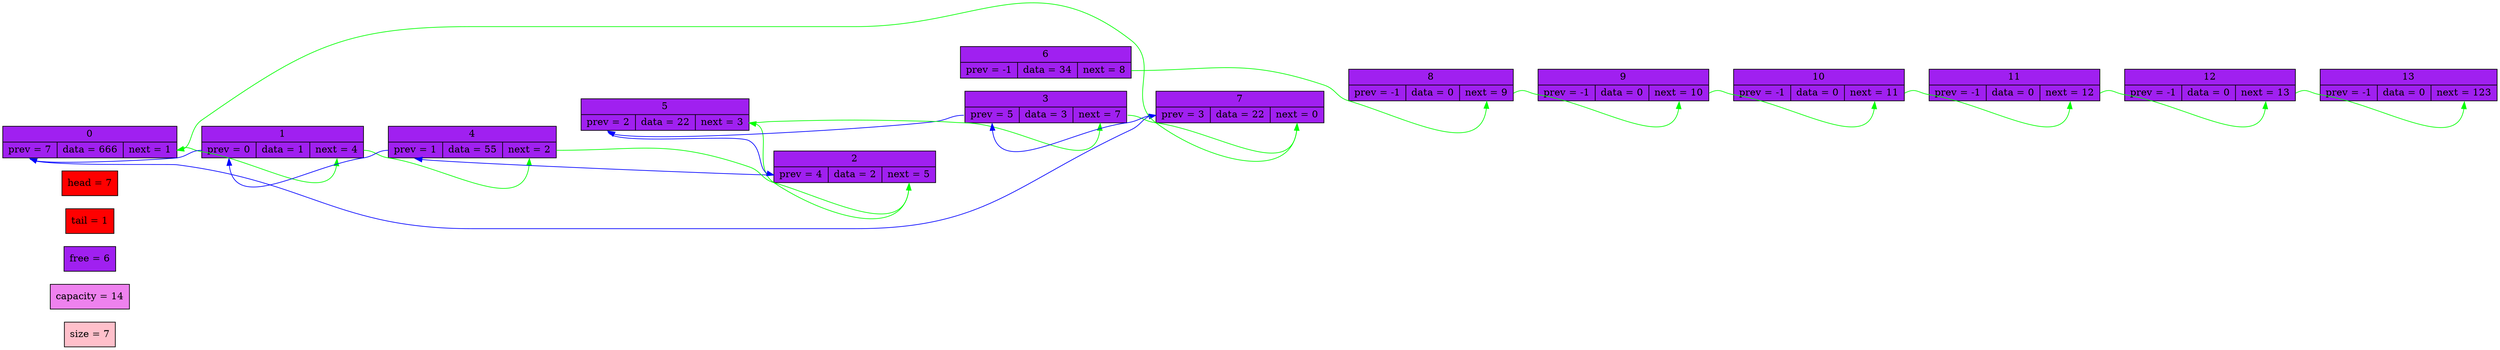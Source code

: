 digraph G                                                                               
{                                                                                       
   rankdir = LR;                                                                        
   node [style = "filled", shape = record, color = "black"];       
   size [fillcolor = "pink", label = "size = 7"];                                  
   capacity [fillcolor = "violet", label = "capacity = 14"];                        
   free [fillcolor = "purple", label = "free = 6"];                                
   tail [fillcolor = "red", label = "tail = 1"];                                   
   head [fillcolor = "red", label = "head = 7"];                                   
    node0 [fillcolor = "purple", label = " 0 | { <prev> prev = 7 |data = 666| <next> next = 1}"];      
    node1 [fillcolor = "purple", label = " 1 | { <prev> prev = 0 |data = 1| <next> next = 4}"];      
    node2 [fillcolor = "purple", label = " 2 | { <prev> prev = 4 |data = 2| <next> next = 5}"];      
    node3 [fillcolor = "purple", label = " 3 | { <prev> prev = 5 |data = 3| <next> next = 7}"];      
    node4 [fillcolor = "purple", label = " 4 | { <prev> prev = 1 |data = 55| <next> next = 2}"];      
    node5 [fillcolor = "purple", label = " 5 | { <prev> prev = 2 |data = 22| <next> next = 3}"];      
    node6 [fillcolor = "purple", label = " 6 | { <prev> prev = -1 |data = 34| <next> next = 8}"];      
    node7 [fillcolor = "purple", label = " 7 | { <prev> prev = 3 |data = 22| <next> next = 0}"];      
    node8 [fillcolor = "purple", label = " 8 | { <prev> prev = -1 |data = 0| <next> next = 9}"];      
    node9 [fillcolor = "purple", label = " 9 | { <prev> prev = -1 |data = 0| <next> next = 10}"];      
    node10 [fillcolor = "purple", label = " 10 | { <prev> prev = -1 |data = 0| <next> next = 11}"];      
    node11 [fillcolor = "purple", label = " 11 | { <prev> prev = -1 |data = 0| <next> next = 12}"];      
    node12 [fillcolor = "purple", label = " 12 | { <prev> prev = -1 |data = 0| <next> next = 13}"];      
    node13 [fillcolor = "purple", label = " 13 | { <prev> prev = -1 |data = 0| <next> next = 123}"];      
   edge [style = invis, constraint = true];
    node0: <next> -> node1: <next>;
    node1: <next> -> node2: <next>;
    node2: <next> -> node3: <next>;
    node3: <next> -> node4: <next>;
    node4: <next> -> node5: <next>;
    node5: <next> -> node6: <next>;
    node6: <next> -> node7: <next>;
    node7: <next> -> node8: <next>;
    node8: <next> -> node9: <next>;
    node9: <next> -> node10: <next>;
    node10: <next> -> node11: <next>;
    node11: <next> -> node12: <next>;
    node12: <next> -> node13: <next>;
   edge [color = "green", constraint = true, style = solid];
    node0: <next> -> node1: <next>;
    node1: <next> -> node4: <next>;
    node2: <next> -> node5: <next>;
    node3: <next> -> node7: <next>;
    node4: <next> -> node2: <next>;
    node5: <next> -> node3: <next>;
    node6: <next> -> node8: <next>;
    node7: <next> -> node0: <next>;
    node8: <next> -> node9: <next>;
    node9: <next> -> node10: <next>;
    node10: <next> -> node11: <next>;
    node11: <next> -> node12: <next>;
    node12: <next> -> node13: <next>;
   edge [color = "blue", constraint = true, style = solid];
    node0: <prev> -> node7: <prev>;
    node1: <prev> -> node0: <prev>;
    node2: <prev> -> node4: <prev>;
    node3: <prev> -> node5: <prev>;
    node4: <prev> -> node1: <prev>;
    node5: <prev> -> node2: <prev>;
    node7: <prev> -> node3: <prev>;
}
